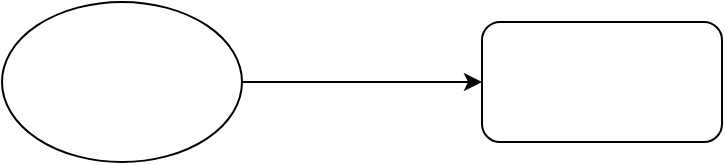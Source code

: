 <mxfile version="24.6.4" type="github">
  <diagram name="第 1 页" id="arKRrQLUZRfaouZlZ3dk">
    <mxGraphModel dx="1002" dy="535" grid="1" gridSize="10" guides="1" tooltips="1" connect="1" arrows="1" fold="1" page="1" pageScale="1" pageWidth="827" pageHeight="1169" math="0" shadow="0">
      <root>
        <mxCell id="0" />
        <mxCell id="1" parent="0" />
        <mxCell id="7e_TAusrRjYTesWF98op-3" style="edgeStyle=orthogonalEdgeStyle;rounded=0;orthogonalLoop=1;jettySize=auto;html=1;exitX=1;exitY=0.5;exitDx=0;exitDy=0;" edge="1" parent="1" source="7e_TAusrRjYTesWF98op-1" target="7e_TAusrRjYTesWF98op-2">
          <mxGeometry relative="1" as="geometry" />
        </mxCell>
        <mxCell id="7e_TAusrRjYTesWF98op-1" value="" style="ellipse;whiteSpace=wrap;html=1;" vertex="1" parent="1">
          <mxGeometry x="110" y="220" width="120" height="80" as="geometry" />
        </mxCell>
        <mxCell id="7e_TAusrRjYTesWF98op-2" value="" style="rounded=1;whiteSpace=wrap;html=1;" vertex="1" parent="1">
          <mxGeometry x="350" y="230" width="120" height="60" as="geometry" />
        </mxCell>
      </root>
    </mxGraphModel>
  </diagram>
</mxfile>
